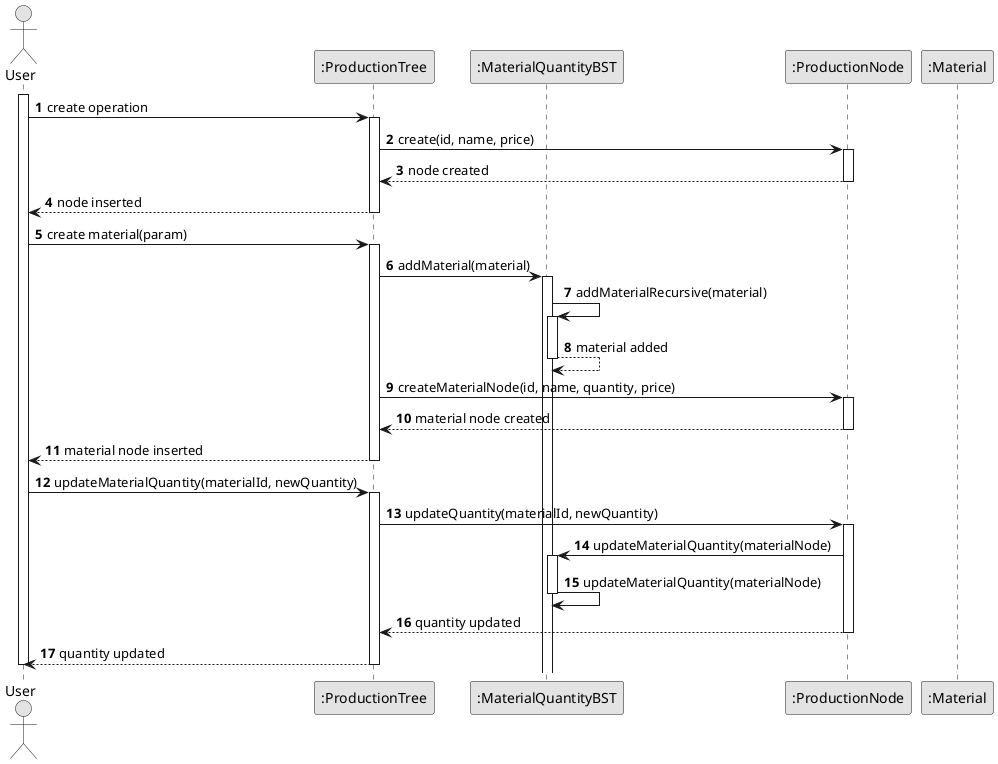@startuml
skinparam monochrome true
skinparam packageStyle rectangle
skinparam shadowing false

autonumber

actor "User" as Actor
participant ":ProductionTree" as ProdTree
participant ":MaterialQuantityBST" as MaterialBST
participant ":ProductionNode" as ProdNode
participant ":Material" as Material

activate Actor

Actor -> ProdTree : create operation
activate ProdTree

ProdTree -> ProdNode : create(id, name, price)
activate ProdNode
ProdNode --> ProdTree : node created
deactivate ProdNode
ProdTree --> Actor : node inserted
deactivate ProdTree

Actor -> ProdTree : create material(param)
activate ProdTree

ProdTree -> MaterialBST : addMaterial(material)
activate MaterialBST
MaterialBST -> MaterialBST : addMaterialRecursive(material)
activate MaterialBST
MaterialBST --> MaterialBST : material added
deactivate MaterialBST

ProdTree -> ProdNode : createMaterialNode(id, name, quantity, price)
activate ProdNode
ProdNode --> ProdTree : material node created
deactivate ProdNode
ProdTree --> Actor : material node inserted
deactivate ProdTree

Actor -> ProdTree : updateMaterialQuantity(materialId, newQuantity)
activate ProdTree

ProdTree -> ProdNode : updateQuantity(materialId, newQuantity)
activate ProdNode
ProdNode -> MaterialBST : updateMaterialQuantity(materialNode)
activate MaterialBST
MaterialBST -> MaterialBST : updateMaterialQuantity(materialNode)
deactivate MaterialBST
ProdNode --> ProdTree : quantity updated
deactivate ProdNode
ProdTree --> Actor : quantity updated
deactivate ProdTree

deactivate Actor

@enduml
